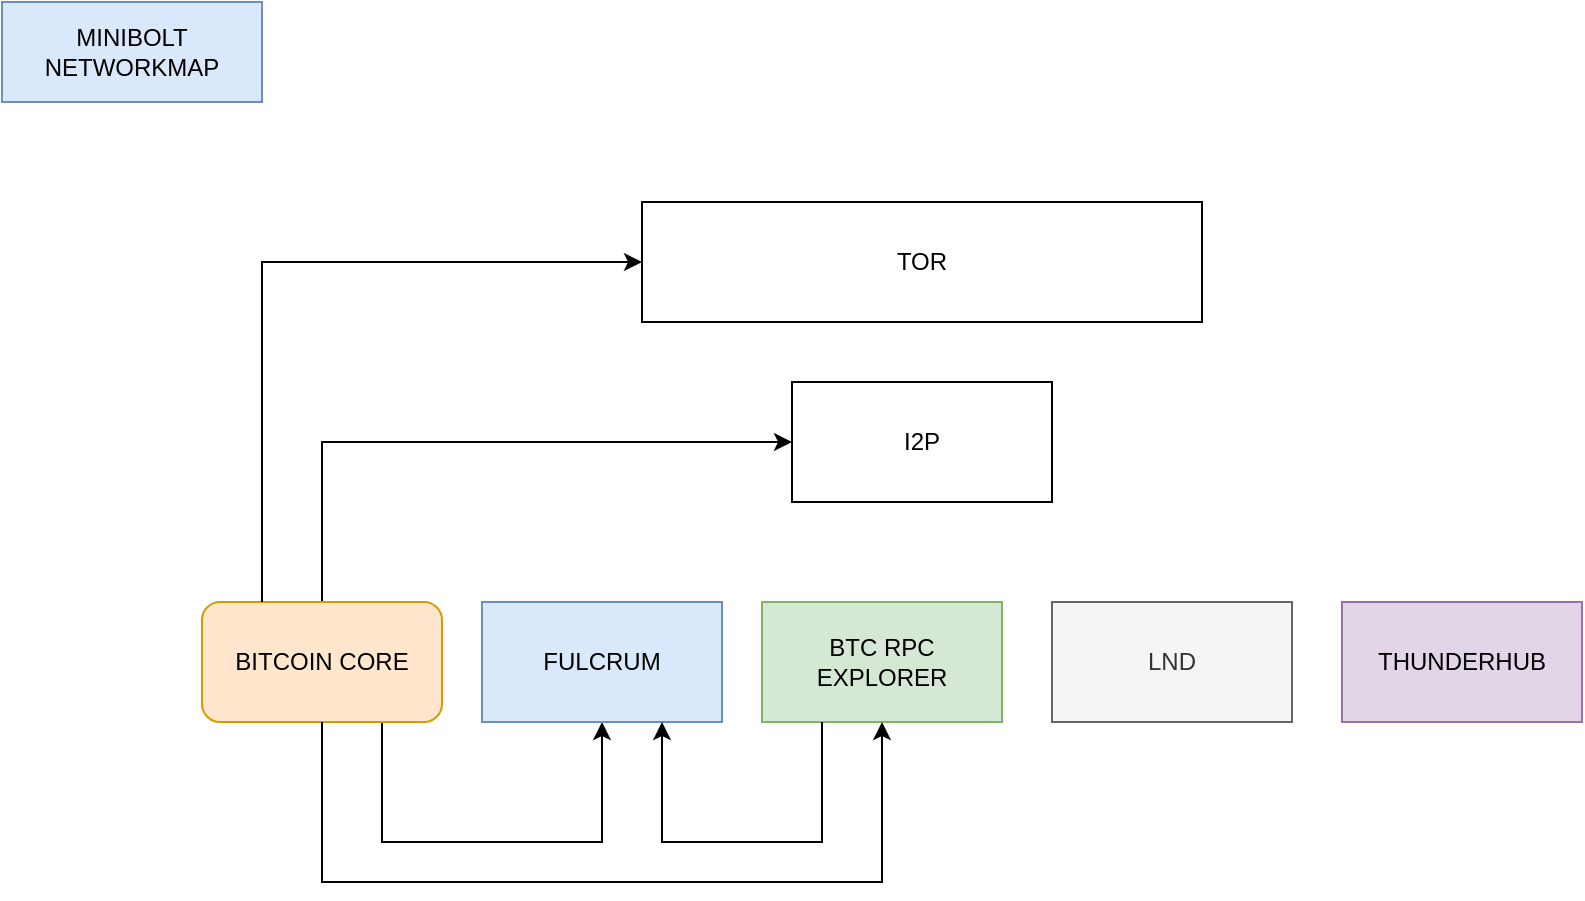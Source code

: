 <mxfile version="21.3.0" type="github">
  <diagram name="Página-1" id="dB3eKQBNZShQxtix_K70">
    <mxGraphModel dx="731" dy="434" grid="1" gridSize="10" guides="1" tooltips="1" connect="1" arrows="1" fold="1" page="1" pageScale="1" pageWidth="827" pageHeight="1169" math="0" shadow="0">
      <root>
        <mxCell id="0" />
        <mxCell id="1" parent="0" />
        <mxCell id="87kUoaWlma9BREmuZmnL-1" value="MINIBOLT NETWORKMAP" style="text;html=1;strokeColor=#6c8ebf;fillColor=#dae8fc;align=center;verticalAlign=middle;whiteSpace=wrap;rounded=0;" parent="1" vertex="1">
          <mxGeometry x="10" y="10" width="130" height="50" as="geometry" />
        </mxCell>
        <mxCell id="n0-edF3tHvyob96DkQFq-1" value="TOR" style="rounded=0;whiteSpace=wrap;html=1;" parent="1" vertex="1">
          <mxGeometry x="330" y="110" width="280" height="60" as="geometry" />
        </mxCell>
        <mxCell id="2m7tZ_6GRYpsZy8NmaxY-2" value="" style="edgeStyle=orthogonalEdgeStyle;rounded=0;orthogonalLoop=1;jettySize=auto;html=1;exitX=0.5;exitY=0;exitDx=0;exitDy=0;" edge="1" parent="1" source="h6LU9cW44lIvaIBkPetr-2" target="h6LU9cW44lIvaIBkPetr-1">
          <mxGeometry relative="1" as="geometry">
            <mxPoint x="220" y="230" as="sourcePoint" />
            <Array as="points">
              <mxPoint x="170" y="230" />
            </Array>
          </mxGeometry>
        </mxCell>
        <mxCell id="h6LU9cW44lIvaIBkPetr-1" value="I2P" style="rounded=0;whiteSpace=wrap;html=1;" parent="1" vertex="1">
          <mxGeometry x="405" y="200" width="130" height="60" as="geometry" />
        </mxCell>
        <mxCell id="2m7tZ_6GRYpsZy8NmaxY-5" value="" style="edgeStyle=orthogonalEdgeStyle;rounded=0;orthogonalLoop=1;jettySize=auto;html=1;entryX=0.5;entryY=1;entryDx=0;entryDy=0;" edge="1" parent="1" source="h6LU9cW44lIvaIBkPetr-2" target="h6LU9cW44lIvaIBkPetr-3">
          <mxGeometry relative="1" as="geometry">
            <mxPoint x="170" y="450" as="targetPoint" />
            <Array as="points">
              <mxPoint x="200" y="430" />
              <mxPoint x="310" y="430" />
            </Array>
          </mxGeometry>
        </mxCell>
        <mxCell id="h6LU9cW44lIvaIBkPetr-2" value="BITCOIN CORE" style="rounded=1;whiteSpace=wrap;html=1;fillColor=#ffe6cc;strokeColor=#d79b00;" parent="1" vertex="1">
          <mxGeometry x="110" y="310" width="120" height="60" as="geometry" />
        </mxCell>
        <mxCell id="h6LU9cW44lIvaIBkPetr-3" value="FULCRUM" style="rounded=0;whiteSpace=wrap;html=1;fillColor=#dae8fc;strokeColor=#6c8ebf;" parent="1" vertex="1">
          <mxGeometry x="250" y="310" width="120" height="60" as="geometry" />
        </mxCell>
        <mxCell id="h6LU9cW44lIvaIBkPetr-4" value="BTC RPC EXPLORER" style="rounded=0;whiteSpace=wrap;html=1;fillColor=#d5e8d4;strokeColor=#82b366;" parent="1" vertex="1">
          <mxGeometry x="390" y="310" width="120" height="60" as="geometry" />
        </mxCell>
        <mxCell id="h6LU9cW44lIvaIBkPetr-5" value="LND" style="rounded=0;whiteSpace=wrap;html=1;fillColor=#f5f5f5;fontColor=#333333;strokeColor=#666666;" parent="1" vertex="1">
          <mxGeometry x="535" y="310" width="120" height="60" as="geometry" />
        </mxCell>
        <mxCell id="h6LU9cW44lIvaIBkPetr-6" value="THUNDERHUB" style="rounded=0;whiteSpace=wrap;html=1;fillColor=#e1d5e7;strokeColor=#9673a6;" parent="1" vertex="1">
          <mxGeometry x="680" y="310" width="120" height="60" as="geometry" />
        </mxCell>
        <mxCell id="2m7tZ_6GRYpsZy8NmaxY-3" value="" style="edgeStyle=orthogonalEdgeStyle;rounded=0;orthogonalLoop=1;jettySize=auto;html=1;exitX=0.5;exitY=0;exitDx=0;exitDy=0;entryX=0;entryY=0.5;entryDx=0;entryDy=0;" edge="1" parent="1" target="n0-edF3tHvyob96DkQFq-1">
          <mxGeometry relative="1" as="geometry">
            <mxPoint x="140" y="310" as="sourcePoint" />
            <mxPoint x="375" y="230" as="targetPoint" />
            <Array as="points">
              <mxPoint x="140" y="140" />
            </Array>
          </mxGeometry>
        </mxCell>
        <mxCell id="2m7tZ_6GRYpsZy8NmaxY-6" value="" style="edgeStyle=orthogonalEdgeStyle;rounded=0;orthogonalLoop=1;jettySize=auto;html=1;" edge="1" parent="1">
          <mxGeometry relative="1" as="geometry">
            <mxPoint x="170" y="370" as="sourcePoint" />
            <mxPoint x="450" y="370" as="targetPoint" />
            <Array as="points">
              <mxPoint x="170" y="450" />
              <mxPoint x="450" y="450" />
              <mxPoint x="450" y="370" />
            </Array>
          </mxGeometry>
        </mxCell>
        <mxCell id="2m7tZ_6GRYpsZy8NmaxY-7" value="" style="edgeStyle=orthogonalEdgeStyle;rounded=0;orthogonalLoop=1;jettySize=auto;html=1;entryX=0.75;entryY=1;entryDx=0;entryDy=0;exitX=0.25;exitY=1;exitDx=0;exitDy=0;" edge="1" parent="1" source="h6LU9cW44lIvaIBkPetr-4" target="h6LU9cW44lIvaIBkPetr-3">
          <mxGeometry relative="1" as="geometry">
            <mxPoint x="210" y="380" as="sourcePoint" />
            <mxPoint x="320" y="380" as="targetPoint" />
            <Array as="points">
              <mxPoint x="420" y="430" />
              <mxPoint x="340" y="430" />
            </Array>
          </mxGeometry>
        </mxCell>
      </root>
    </mxGraphModel>
  </diagram>
</mxfile>

